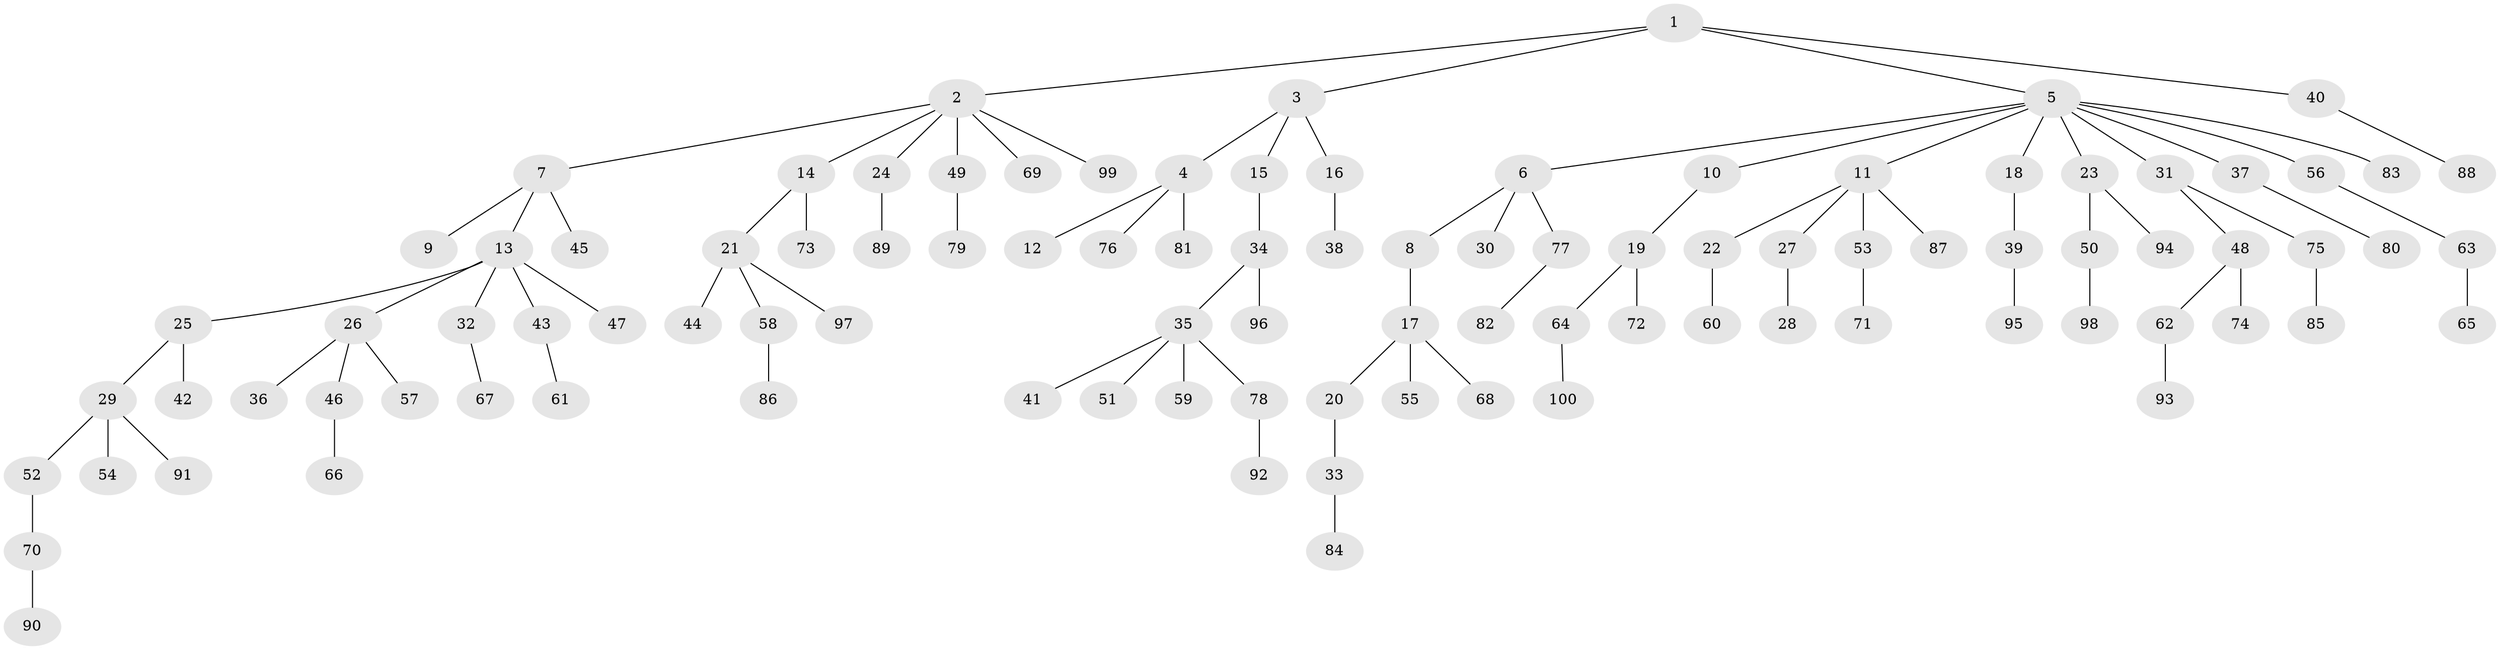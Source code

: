 // Generated by graph-tools (version 1.1) at 2025/38/02/21/25 10:38:55]
// undirected, 100 vertices, 99 edges
graph export_dot {
graph [start="1"]
  node [color=gray90,style=filled];
  1;
  2;
  3;
  4;
  5;
  6;
  7;
  8;
  9;
  10;
  11;
  12;
  13;
  14;
  15;
  16;
  17;
  18;
  19;
  20;
  21;
  22;
  23;
  24;
  25;
  26;
  27;
  28;
  29;
  30;
  31;
  32;
  33;
  34;
  35;
  36;
  37;
  38;
  39;
  40;
  41;
  42;
  43;
  44;
  45;
  46;
  47;
  48;
  49;
  50;
  51;
  52;
  53;
  54;
  55;
  56;
  57;
  58;
  59;
  60;
  61;
  62;
  63;
  64;
  65;
  66;
  67;
  68;
  69;
  70;
  71;
  72;
  73;
  74;
  75;
  76;
  77;
  78;
  79;
  80;
  81;
  82;
  83;
  84;
  85;
  86;
  87;
  88;
  89;
  90;
  91;
  92;
  93;
  94;
  95;
  96;
  97;
  98;
  99;
  100;
  1 -- 2;
  1 -- 3;
  1 -- 5;
  1 -- 40;
  2 -- 7;
  2 -- 14;
  2 -- 24;
  2 -- 49;
  2 -- 69;
  2 -- 99;
  3 -- 4;
  3 -- 15;
  3 -- 16;
  4 -- 12;
  4 -- 76;
  4 -- 81;
  5 -- 6;
  5 -- 10;
  5 -- 11;
  5 -- 18;
  5 -- 23;
  5 -- 31;
  5 -- 37;
  5 -- 56;
  5 -- 83;
  6 -- 8;
  6 -- 30;
  6 -- 77;
  7 -- 9;
  7 -- 13;
  7 -- 45;
  8 -- 17;
  10 -- 19;
  11 -- 22;
  11 -- 27;
  11 -- 53;
  11 -- 87;
  13 -- 25;
  13 -- 26;
  13 -- 32;
  13 -- 43;
  13 -- 47;
  14 -- 21;
  14 -- 73;
  15 -- 34;
  16 -- 38;
  17 -- 20;
  17 -- 55;
  17 -- 68;
  18 -- 39;
  19 -- 64;
  19 -- 72;
  20 -- 33;
  21 -- 44;
  21 -- 58;
  21 -- 97;
  22 -- 60;
  23 -- 50;
  23 -- 94;
  24 -- 89;
  25 -- 29;
  25 -- 42;
  26 -- 36;
  26 -- 46;
  26 -- 57;
  27 -- 28;
  29 -- 52;
  29 -- 54;
  29 -- 91;
  31 -- 48;
  31 -- 75;
  32 -- 67;
  33 -- 84;
  34 -- 35;
  34 -- 96;
  35 -- 41;
  35 -- 51;
  35 -- 59;
  35 -- 78;
  37 -- 80;
  39 -- 95;
  40 -- 88;
  43 -- 61;
  46 -- 66;
  48 -- 62;
  48 -- 74;
  49 -- 79;
  50 -- 98;
  52 -- 70;
  53 -- 71;
  56 -- 63;
  58 -- 86;
  62 -- 93;
  63 -- 65;
  64 -- 100;
  70 -- 90;
  75 -- 85;
  77 -- 82;
  78 -- 92;
}

